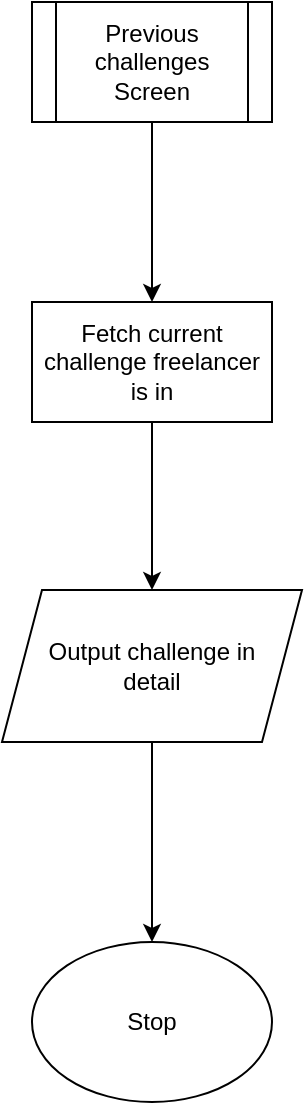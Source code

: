 <mxfile version="22.1.16" type="github">
  <diagram name="Page-1" id="VIa_k0GeJmzwRV_naItp">
    <mxGraphModel dx="1434" dy="827" grid="1" gridSize="10" guides="1" tooltips="1" connect="1" arrows="1" fold="1" page="1" pageScale="1" pageWidth="1169" pageHeight="827" math="0" shadow="0">
      <root>
        <mxCell id="0" />
        <mxCell id="1" parent="0" />
        <mxCell id="Fbnn-sD7wGBO2zR1zrUd-4" style="edgeStyle=orthogonalEdgeStyle;rounded=0;orthogonalLoop=1;jettySize=auto;html=1;exitX=0.5;exitY=1;exitDx=0;exitDy=0;entryX=0.5;entryY=0;entryDx=0;entryDy=0;" parent="1" source="Fbnn-sD7wGBO2zR1zrUd-2" edge="1">
          <mxGeometry relative="1" as="geometry">
            <mxPoint x="570" y="270" as="targetPoint" />
          </mxGeometry>
        </mxCell>
        <mxCell id="Fbnn-sD7wGBO2zR1zrUd-2" value="Previous challenges Screen" style="shape=process;whiteSpace=wrap;html=1;backgroundOutline=1;" parent="1" vertex="1">
          <mxGeometry x="510" y="120" width="120" height="60" as="geometry" />
        </mxCell>
        <mxCell id="5JU57Ppxez2yr2TKkZZW-3" style="edgeStyle=orthogonalEdgeStyle;rounded=0;orthogonalLoop=1;jettySize=auto;html=1;exitX=0.5;exitY=1;exitDx=0;exitDy=0;entryX=0.5;entryY=0;entryDx=0;entryDy=0;" edge="1" parent="1" source="5JU57Ppxez2yr2TKkZZW-1" target="5JU57Ppxez2yr2TKkZZW-2">
          <mxGeometry relative="1" as="geometry" />
        </mxCell>
        <mxCell id="5JU57Ppxez2yr2TKkZZW-1" value="Fetch current challenge freelancer is in" style="rounded=0;whiteSpace=wrap;html=1;" vertex="1" parent="1">
          <mxGeometry x="510" y="270" width="120" height="60" as="geometry" />
        </mxCell>
        <mxCell id="5JU57Ppxez2yr2TKkZZW-5" style="edgeStyle=orthogonalEdgeStyle;rounded=0;orthogonalLoop=1;jettySize=auto;html=1;exitX=0.5;exitY=1;exitDx=0;exitDy=0;entryX=0.5;entryY=0;entryDx=0;entryDy=0;" edge="1" parent="1" source="5JU57Ppxez2yr2TKkZZW-2" target="5JU57Ppxez2yr2TKkZZW-4">
          <mxGeometry relative="1" as="geometry" />
        </mxCell>
        <mxCell id="5JU57Ppxez2yr2TKkZZW-2" value="Output challenge in&lt;br&gt;detail" style="shape=parallelogram;perimeter=parallelogramPerimeter;whiteSpace=wrap;html=1;fixedSize=1;" vertex="1" parent="1">
          <mxGeometry x="495" y="414" width="150" height="76" as="geometry" />
        </mxCell>
        <mxCell id="5JU57Ppxez2yr2TKkZZW-4" value="Stop" style="ellipse;whiteSpace=wrap;html=1;" vertex="1" parent="1">
          <mxGeometry x="510" y="590" width="120" height="80" as="geometry" />
        </mxCell>
      </root>
    </mxGraphModel>
  </diagram>
</mxfile>

